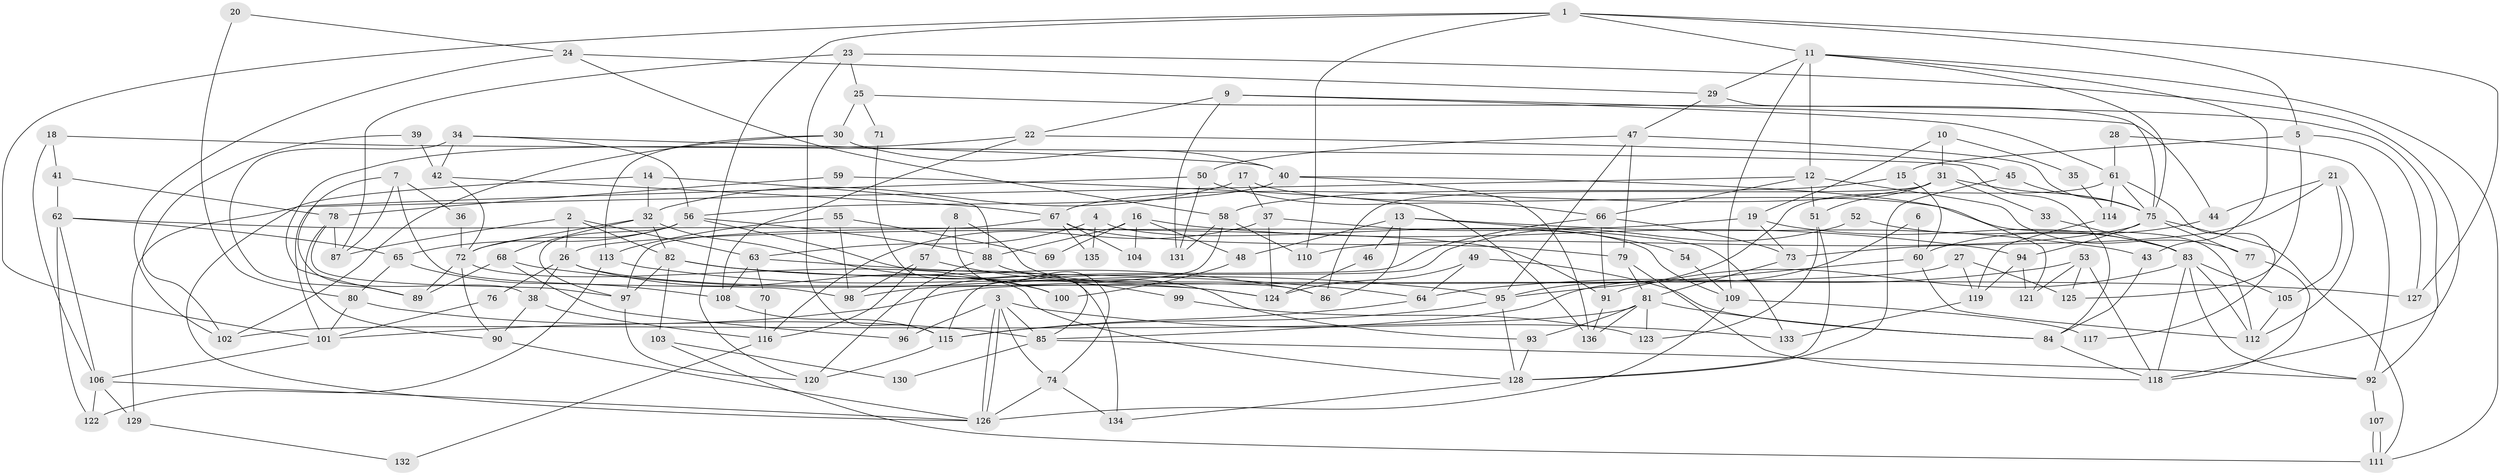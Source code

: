 // coarse degree distribution, {3: 0.16176470588235295, 6: 0.16176470588235295, 7: 0.058823529411764705, 5: 0.23529411764705882, 4: 0.17647058823529413, 2: 0.014705882352941176, 11: 0.014705882352941176, 8: 0.08823529411764706, 9: 0.029411764705882353, 10: 0.029411764705882353, 13: 0.029411764705882353}
// Generated by graph-tools (version 1.1) at 2025/37/03/04/25 23:37:13]
// undirected, 136 vertices, 272 edges
graph export_dot {
  node [color=gray90,style=filled];
  1;
  2;
  3;
  4;
  5;
  6;
  7;
  8;
  9;
  10;
  11;
  12;
  13;
  14;
  15;
  16;
  17;
  18;
  19;
  20;
  21;
  22;
  23;
  24;
  25;
  26;
  27;
  28;
  29;
  30;
  31;
  32;
  33;
  34;
  35;
  36;
  37;
  38;
  39;
  40;
  41;
  42;
  43;
  44;
  45;
  46;
  47;
  48;
  49;
  50;
  51;
  52;
  53;
  54;
  55;
  56;
  57;
  58;
  59;
  60;
  61;
  62;
  63;
  64;
  65;
  66;
  67;
  68;
  69;
  70;
  71;
  72;
  73;
  74;
  75;
  76;
  77;
  78;
  79;
  80;
  81;
  82;
  83;
  84;
  85;
  86;
  87;
  88;
  89;
  90;
  91;
  92;
  93;
  94;
  95;
  96;
  97;
  98;
  99;
  100;
  101;
  102;
  103;
  104;
  105;
  106;
  107;
  108;
  109;
  110;
  111;
  112;
  113;
  114;
  115;
  116;
  117;
  118;
  119;
  120;
  121;
  122;
  123;
  124;
  125;
  126;
  127;
  128;
  129;
  130;
  131;
  132;
  133;
  134;
  135;
  136;
  1 -- 11;
  1 -- 120;
  1 -- 5;
  1 -- 101;
  1 -- 110;
  1 -- 127;
  2 -- 82;
  2 -- 87;
  2 -- 26;
  2 -- 63;
  3 -- 74;
  3 -- 126;
  3 -- 126;
  3 -- 85;
  3 -- 96;
  3 -- 133;
  4 -- 109;
  4 -- 63;
  4 -- 135;
  5 -- 127;
  5 -- 15;
  5 -- 125;
  6 -- 60;
  6 -- 85;
  7 -- 98;
  7 -- 87;
  7 -- 36;
  7 -- 38;
  8 -- 74;
  8 -- 86;
  8 -- 57;
  9 -- 61;
  9 -- 22;
  9 -- 44;
  9 -- 131;
  10 -- 19;
  10 -- 31;
  10 -- 35;
  11 -- 12;
  11 -- 75;
  11 -- 29;
  11 -- 43;
  11 -- 109;
  11 -- 111;
  12 -- 66;
  12 -- 51;
  12 -- 77;
  12 -- 101;
  13 -- 86;
  13 -- 133;
  13 -- 43;
  13 -- 46;
  13 -- 48;
  14 -- 32;
  14 -- 126;
  14 -- 88;
  15 -- 58;
  15 -- 60;
  16 -- 88;
  16 -- 48;
  16 -- 69;
  16 -- 94;
  16 -- 104;
  17 -- 32;
  17 -- 112;
  17 -- 37;
  18 -- 106;
  18 -- 84;
  18 -- 41;
  19 -- 83;
  19 -- 26;
  19 -- 73;
  20 -- 24;
  20 -- 80;
  21 -- 44;
  21 -- 112;
  21 -- 73;
  21 -- 105;
  22 -- 108;
  22 -- 89;
  22 -- 45;
  23 -- 115;
  23 -- 118;
  23 -- 25;
  23 -- 87;
  24 -- 29;
  24 -- 58;
  24 -- 102;
  25 -- 92;
  25 -- 30;
  25 -- 71;
  26 -- 38;
  26 -- 76;
  26 -- 100;
  26 -- 124;
  27 -- 125;
  27 -- 101;
  27 -- 119;
  28 -- 92;
  28 -- 61;
  29 -- 75;
  29 -- 47;
  30 -- 102;
  30 -- 40;
  30 -- 113;
  31 -- 75;
  31 -- 67;
  31 -- 33;
  31 -- 51;
  31 -- 86;
  32 -- 72;
  32 -- 68;
  32 -- 82;
  32 -- 100;
  33 -- 83;
  34 -- 56;
  34 -- 40;
  34 -- 42;
  34 -- 89;
  35 -- 114;
  36 -- 72;
  37 -- 124;
  37 -- 54;
  37 -- 116;
  38 -- 90;
  38 -- 116;
  39 -- 102;
  39 -- 42;
  40 -- 136;
  40 -- 56;
  40 -- 121;
  41 -- 62;
  41 -- 78;
  42 -- 67;
  42 -- 72;
  43 -- 84;
  44 -- 60;
  45 -- 75;
  45 -- 128;
  46 -- 124;
  47 -- 75;
  47 -- 50;
  47 -- 79;
  47 -- 95;
  48 -- 100;
  49 -- 84;
  49 -- 64;
  49 -- 124;
  50 -- 66;
  50 -- 129;
  50 -- 131;
  51 -- 128;
  51 -- 123;
  52 -- 83;
  52 -- 115;
  53 -- 121;
  53 -- 118;
  53 -- 64;
  53 -- 125;
  54 -- 109;
  55 -- 98;
  55 -- 113;
  55 -- 69;
  56 -- 88;
  56 -- 65;
  56 -- 72;
  56 -- 97;
  56 -- 134;
  57 -- 116;
  57 -- 98;
  57 -- 99;
  58 -- 110;
  58 -- 131;
  58 -- 98;
  59 -- 136;
  59 -- 78;
  60 -- 95;
  60 -- 112;
  61 -- 75;
  61 -- 95;
  61 -- 114;
  61 -- 117;
  62 -- 91;
  62 -- 122;
  62 -- 65;
  62 -- 106;
  63 -- 64;
  63 -- 70;
  63 -- 108;
  64 -- 115;
  65 -- 80;
  65 -- 108;
  66 -- 73;
  66 -- 96;
  66 -- 91;
  67 -- 97;
  67 -- 79;
  67 -- 104;
  67 -- 135;
  68 -- 95;
  68 -- 89;
  68 -- 96;
  70 -- 116;
  71 -- 85;
  72 -- 89;
  72 -- 90;
  72 -- 128;
  73 -- 81;
  74 -- 134;
  74 -- 126;
  75 -- 77;
  75 -- 111;
  75 -- 94;
  75 -- 110;
  76 -- 101;
  77 -- 118;
  78 -- 90;
  78 -- 87;
  78 -- 97;
  79 -- 81;
  79 -- 118;
  80 -- 101;
  80 -- 85;
  81 -- 93;
  81 -- 84;
  81 -- 102;
  81 -- 123;
  81 -- 136;
  82 -- 97;
  82 -- 86;
  82 -- 103;
  82 -- 127;
  83 -- 112;
  83 -- 118;
  83 -- 91;
  83 -- 92;
  83 -- 105;
  84 -- 118;
  85 -- 92;
  85 -- 130;
  88 -- 120;
  88 -- 93;
  90 -- 126;
  91 -- 136;
  92 -- 107;
  93 -- 128;
  94 -- 119;
  94 -- 121;
  95 -- 128;
  95 -- 115;
  97 -- 120;
  99 -- 123;
  101 -- 106;
  103 -- 111;
  103 -- 130;
  105 -- 112;
  106 -- 122;
  106 -- 126;
  106 -- 129;
  107 -- 111;
  107 -- 111;
  108 -- 115;
  109 -- 126;
  109 -- 117;
  113 -- 124;
  113 -- 122;
  114 -- 119;
  115 -- 120;
  116 -- 132;
  119 -- 133;
  128 -- 134;
  129 -- 132;
}
